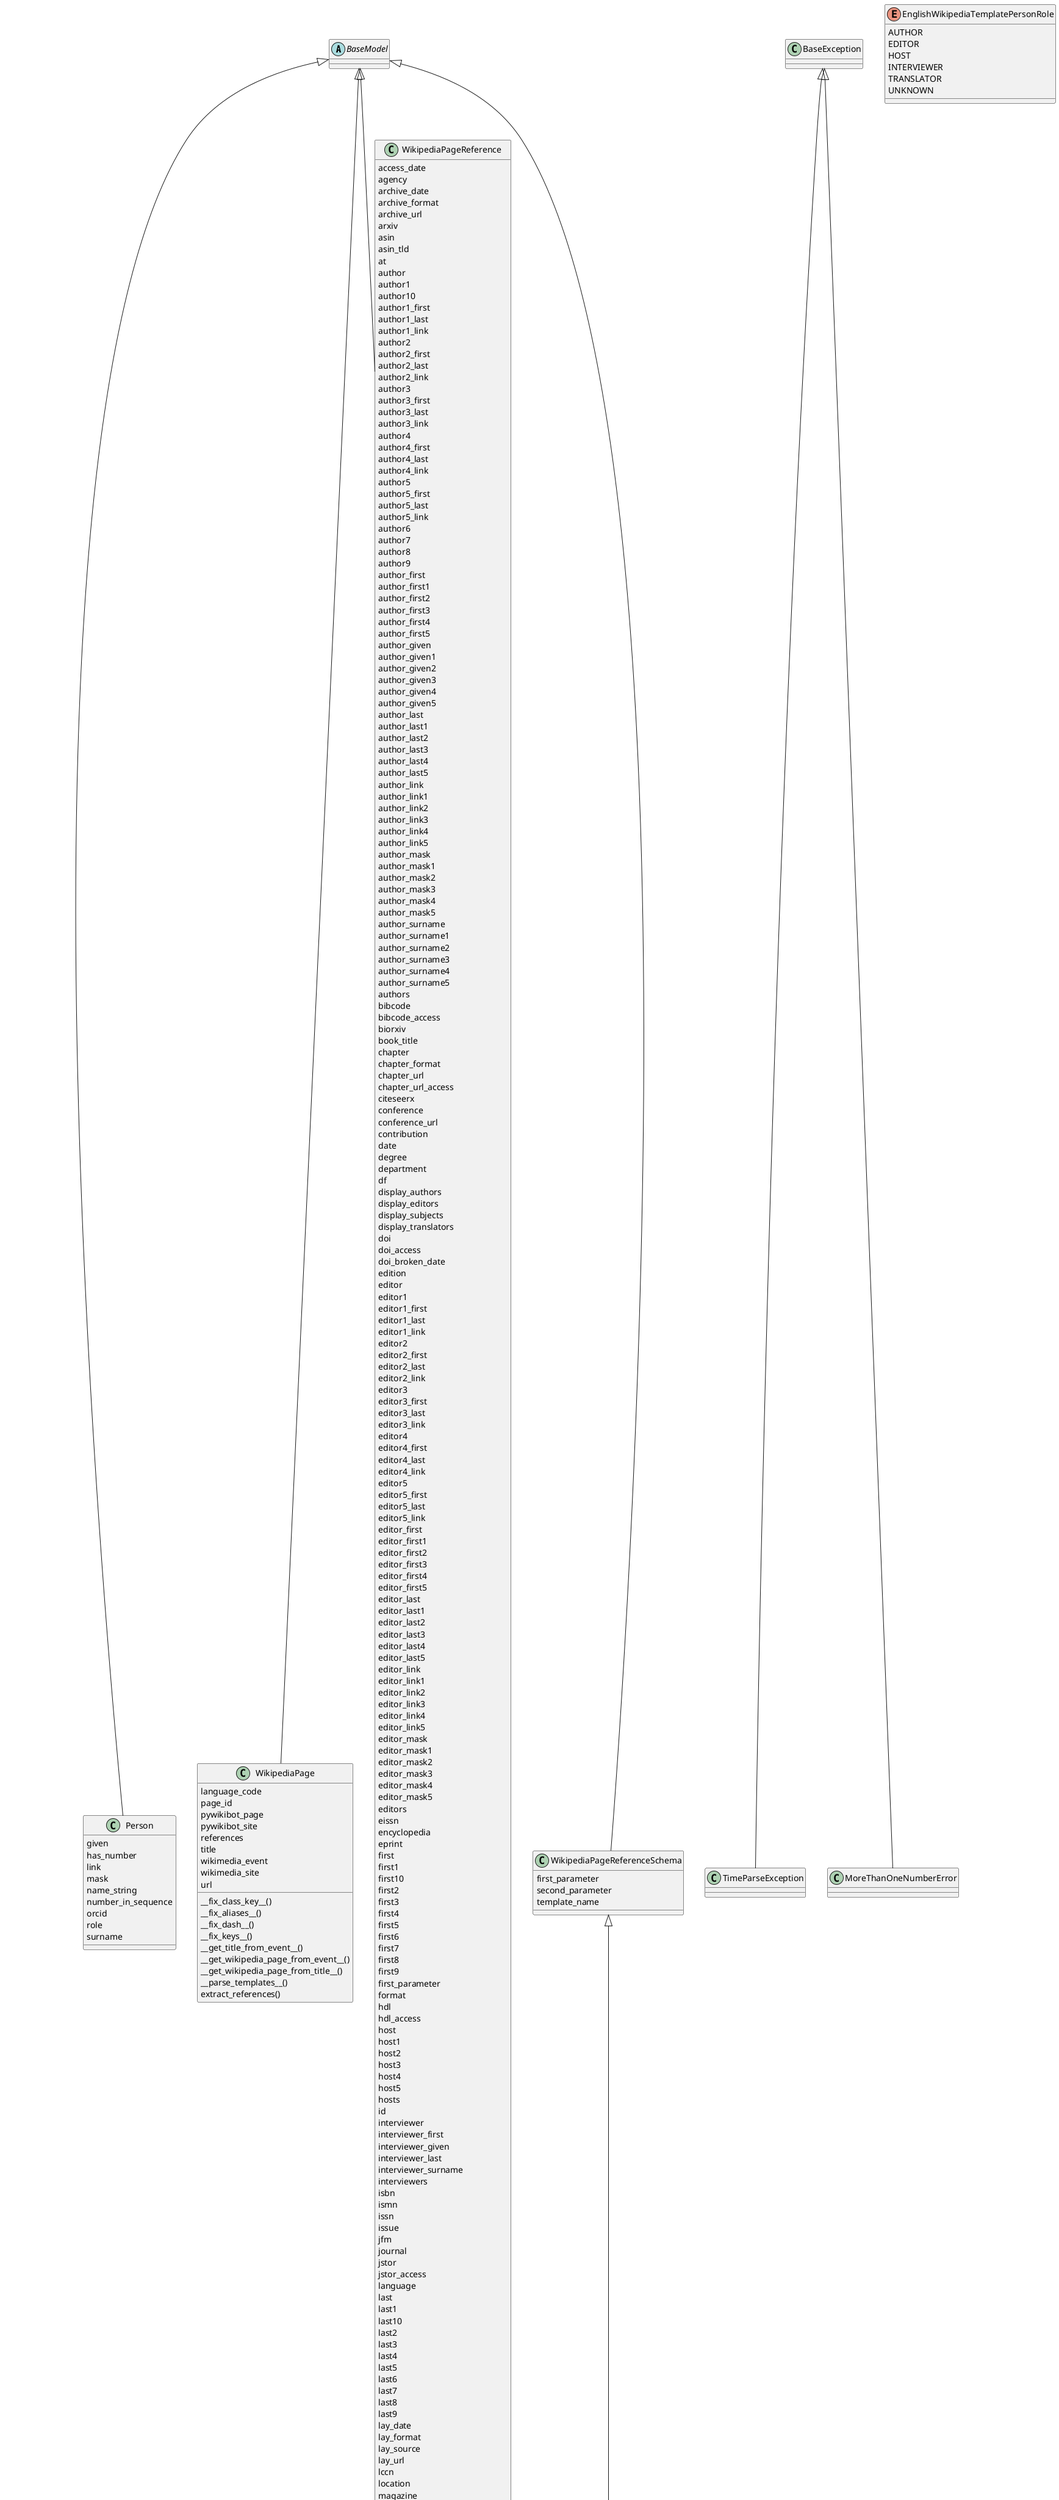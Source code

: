 @startuml
'https://plantuml.com/class-diagram

abstract class BaseModel

BaseModel <|-- Person
BaseModel <|-- WikipediaPage
BaseModel <|-- WikipediaPageReference
BaseModel <|-- WikipediaPageReferenceSchema
WikipediaPageReferenceSchema <|-- EnglishWikipediaPageReferenceSchema
BaseException <|-- TimeParseException
BaseException <|-- MoreThanOneNumberError


class EnglishWikipediaPageReferenceSchema{
return_object()
}

class WikipediaPageReferenceSchema{
first_parameter
second_parameter
template_name
}

class WikipediaPageReference {
access_date
agency
archive_date
archive_format
archive_url
arxiv
asin
asin_tld
at
author
author1
author10
author1_first
author1_last
author1_link
author2
author2_first
author2_last
author2_link
author3
author3_first
author3_last
author3_link
author4
author4_first
author4_last
author4_link
author5
author5_first
author5_last
author5_link
author6
author7
author8
author9
author_first
author_first1
author_first2
author_first3
author_first4
author_first5
author_given
author_given1
author_given2
author_given3
author_given4
author_given5
author_last
author_last1
author_last2
author_last3
author_last4
author_last5
author_link
author_link1
author_link2
author_link3
author_link4
author_link5
author_mask
author_mask1
author_mask2
author_mask3
author_mask4
author_mask5
author_surname
author_surname1
author_surname2
author_surname3
author_surname4
author_surname5
authors
bibcode
bibcode_access
biorxiv
book_title
chapter
chapter_format
chapter_url
chapter_url_access
citeseerx
conference
conference_url
contribution
date
degree
department
df
display_authors
display_editors
display_subjects
display_translators
doi
doi_access
doi_broken_date
edition
editor
editor1
editor1_first
editor1_last
editor1_link
editor2
editor2_first
editor2_last
editor2_link
editor3
editor3_first
editor3_last
editor3_link
editor4
editor4_first
editor4_last
editor4_link
editor5
editor5_first
editor5_last
editor5_link
editor_first
editor_first1
editor_first2
editor_first3
editor_first4
editor_first5
editor_last
editor_last1
editor_last2
editor_last3
editor_last4
editor_last5
editor_link
editor_link1
editor_link2
editor_link3
editor_link4
editor_link5
editor_mask
editor_mask1
editor_mask2
editor_mask3
editor_mask4
editor_mask5
editors
eissn
encyclopedia
eprint
first
first1
first10
first2
first3
first4
first5
first6
first7
first8
first9
first_parameter
format
hdl
hdl_access
host
host1
host2
host3
host4
host5
hosts
id
interviewer
interviewer_first
interviewer_given
interviewer_last
interviewer_surname
interviewers
isbn
ismn
issn
issue
jfm
journal
jstor
jstor_access
language
last
last1
last10
last2
last3
last4
last5
last6
last7
last8
last9
lay_date
lay_format
lay_source
lay_url
lccn
location
magazine
medium
message_id
mode
mr
name_list_style
news_class
newsgroup
newspaper
no_pp
number
oclc
ol
ol_access
orig_date
orig_year
osti
osti_access
others
page
pages
persons_without_role
pmc
pmc_embargo_date
pmid
postscript
publication_date
publication_place
publisher
quote
quote_page
quote_pages
ref
registration
rfc
s2cid
s2cid_access
sbn
script_chapter
script_quote
script_title
second_parameter
series
ssrn
subject
subject_mask
subscription
template_name
time
title
title_link
trans_chapter
trans_quote
trans_title
transcripturl
translator_first
translator_first1
translator_first2
translator_first3
translator_first4
translator_first5
translator_last
translator_last1
translator_last2
translator_last3
translator_last4
translator_last5
translator_link
translator_link1
translator_link2
translator_link3
translator_link4
translator_link5
translator_mask
translator_mask1
translator_mask2
translator_mask3
translator_mask4
translator_mask5
translators
type
url
url_access
url_status
via
volume
website
work
year
zbl
__find_number__()
__get_numbered_person__()
__get_numbered_persons__()
__parse_known_role_persons__()
__parse_roleless_persons__()
__validate_time__()
parse_persons()
}

class WikipediaPage{
language_code
page_id
pywikibot_page
pywikibot_site
references
title
wikimedia_event
wikimedia_site
url
__fix_class_key__()
__fix_aliases__()
__fix_dash__()
__fix_keys__()
__get_title_from_event__()
__get_wikipedia_page_from_event__()
__get_wikipedia_page_from_title__()
__parse_templates__()
extract_references()
}

class Person {
given
has_number
link
mask
name_string
number_in_sequence
orcid
role
surname
}

enum EnglishWikipediaTemplatePersonRole {
AUTHOR
EDITOR
HOST
INTERVIEWER
TRANSLATOR
UNKNOWN
}

@enduml